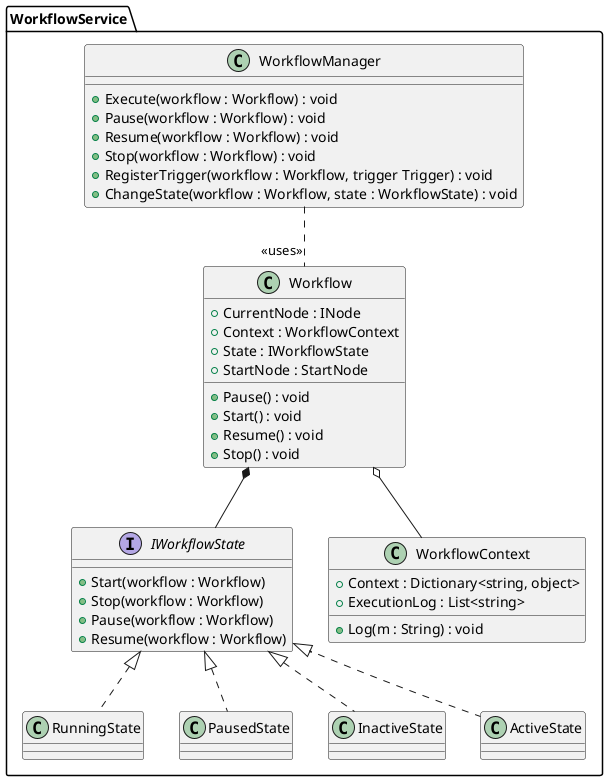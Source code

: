 @startuml
package WorkflowService {
    class WorkflowManager {
        +Execute(workflow : Workflow) : void
        +Pause(workflow : Workflow) : void
        +Resume(workflow : Workflow) : void
        +Stop(workflow : Workflow) : void
        +RegisterTrigger(workflow : Workflow, trigger Trigger) : void
        +ChangeState(workflow : Workflow, state : WorkflowState) : void
    }
    
    class Workflow {
        +CurrentNode : INode
        +Context : WorkflowContext
        +State : IWorkflowState
        +StartNode : StartNode
        +Pause() : void
        +Start() : void
        +Resume() : void
        +Stop() : void
    }
    interface IWorkflowState {
        +Start(workflow : Workflow)
        +Stop(workflow : Workflow)
        +Pause(workflow : Workflow)
        +Resume(workflow : Workflow)
    }
    
    class RunningState
    class PausedState
    class InactiveState
    class ActiveState
    
    class WorkflowContext {
        +Context : Dictionary<string, object>
        +ExecutionLog : List<string>
        +Log(m : String) : void
    }
}



IWorkflowState <|.. RunningState
IWorkflowState <|.. PausedState
IWorkflowState <|.. InactiveState
IWorkflowState <|.. ActiveState
 
Workflow o-- WorkflowContext
Workflow *-- IWorkflowState
WorkflowManager .. "<<uses>>" Workflow
@enduml